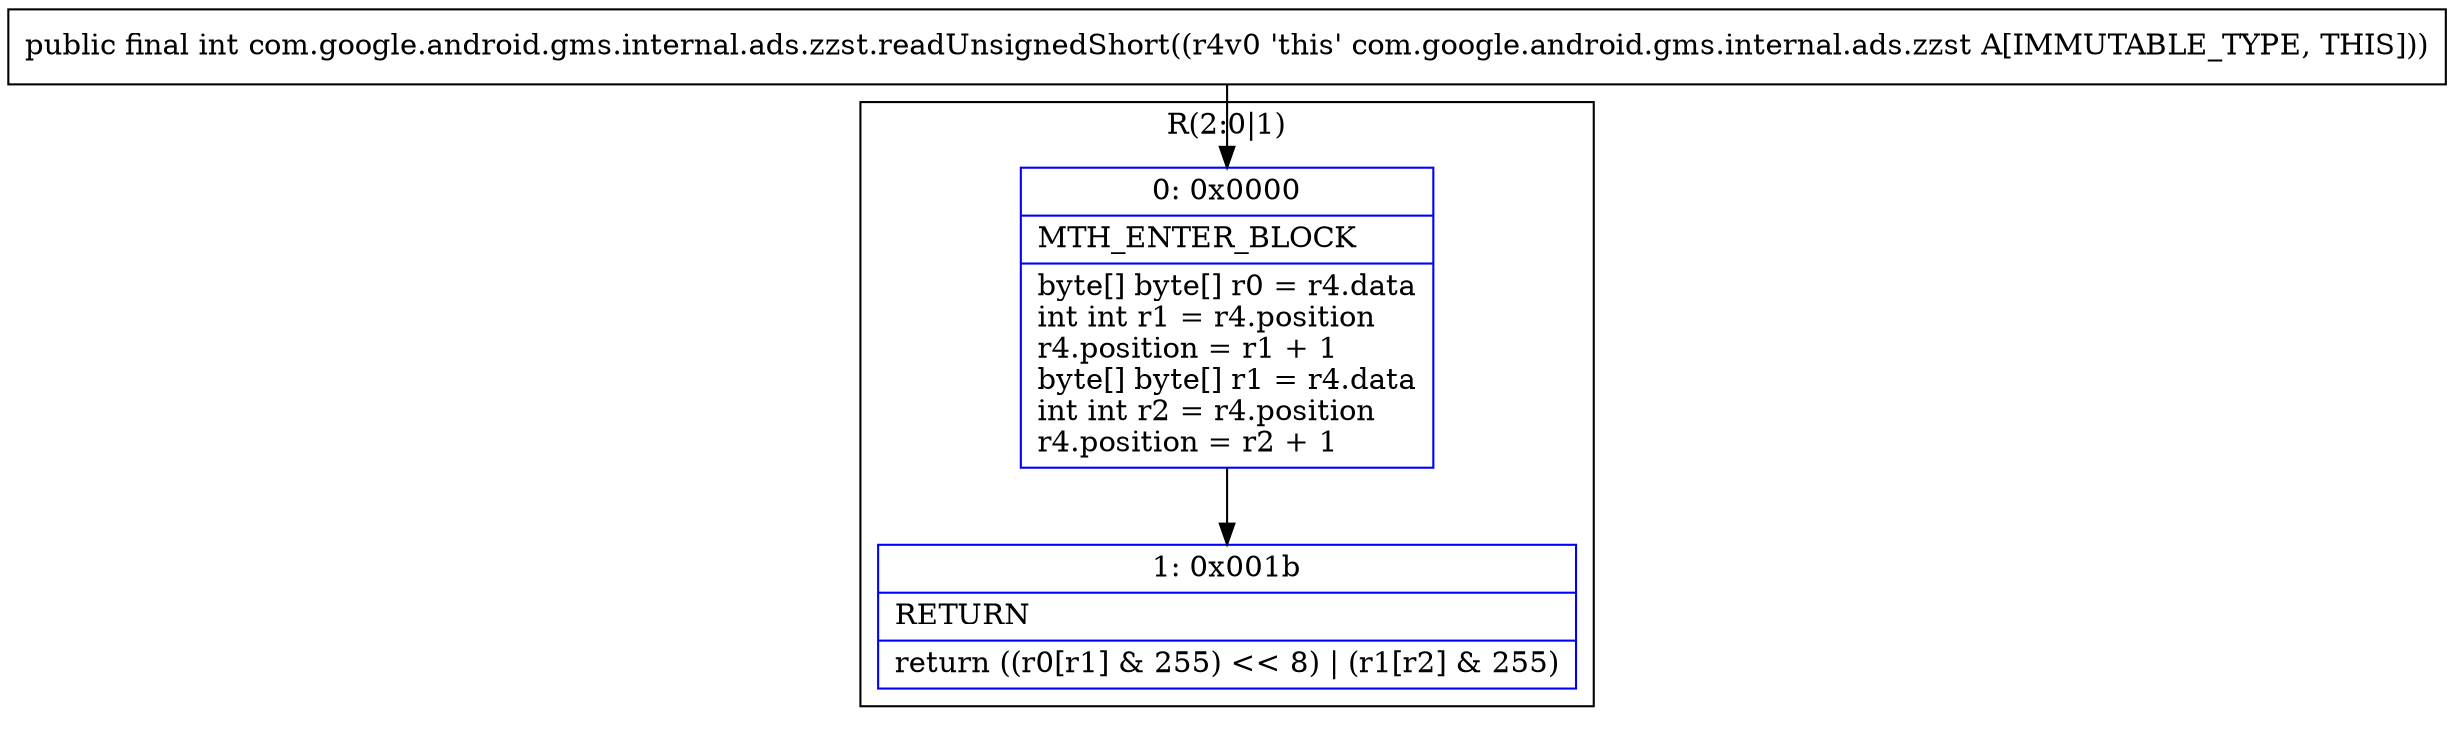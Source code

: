 digraph "CFG forcom.google.android.gms.internal.ads.zzst.readUnsignedShort()I" {
subgraph cluster_Region_1432125677 {
label = "R(2:0|1)";
node [shape=record,color=blue];
Node_0 [shape=record,label="{0\:\ 0x0000|MTH_ENTER_BLOCK\l|byte[] byte[] r0 = r4.data\lint int r1 = r4.position\lr4.position = r1 + 1\lbyte[] byte[] r1 = r4.data\lint int r2 = r4.position\lr4.position = r2 + 1\l}"];
Node_1 [shape=record,label="{1\:\ 0x001b|RETURN\l|return ((r0[r1] & 255) \<\< 8) \| (r1[r2] & 255)\l}"];
}
MethodNode[shape=record,label="{public final int com.google.android.gms.internal.ads.zzst.readUnsignedShort((r4v0 'this' com.google.android.gms.internal.ads.zzst A[IMMUTABLE_TYPE, THIS])) }"];
MethodNode -> Node_0;
Node_0 -> Node_1;
}

